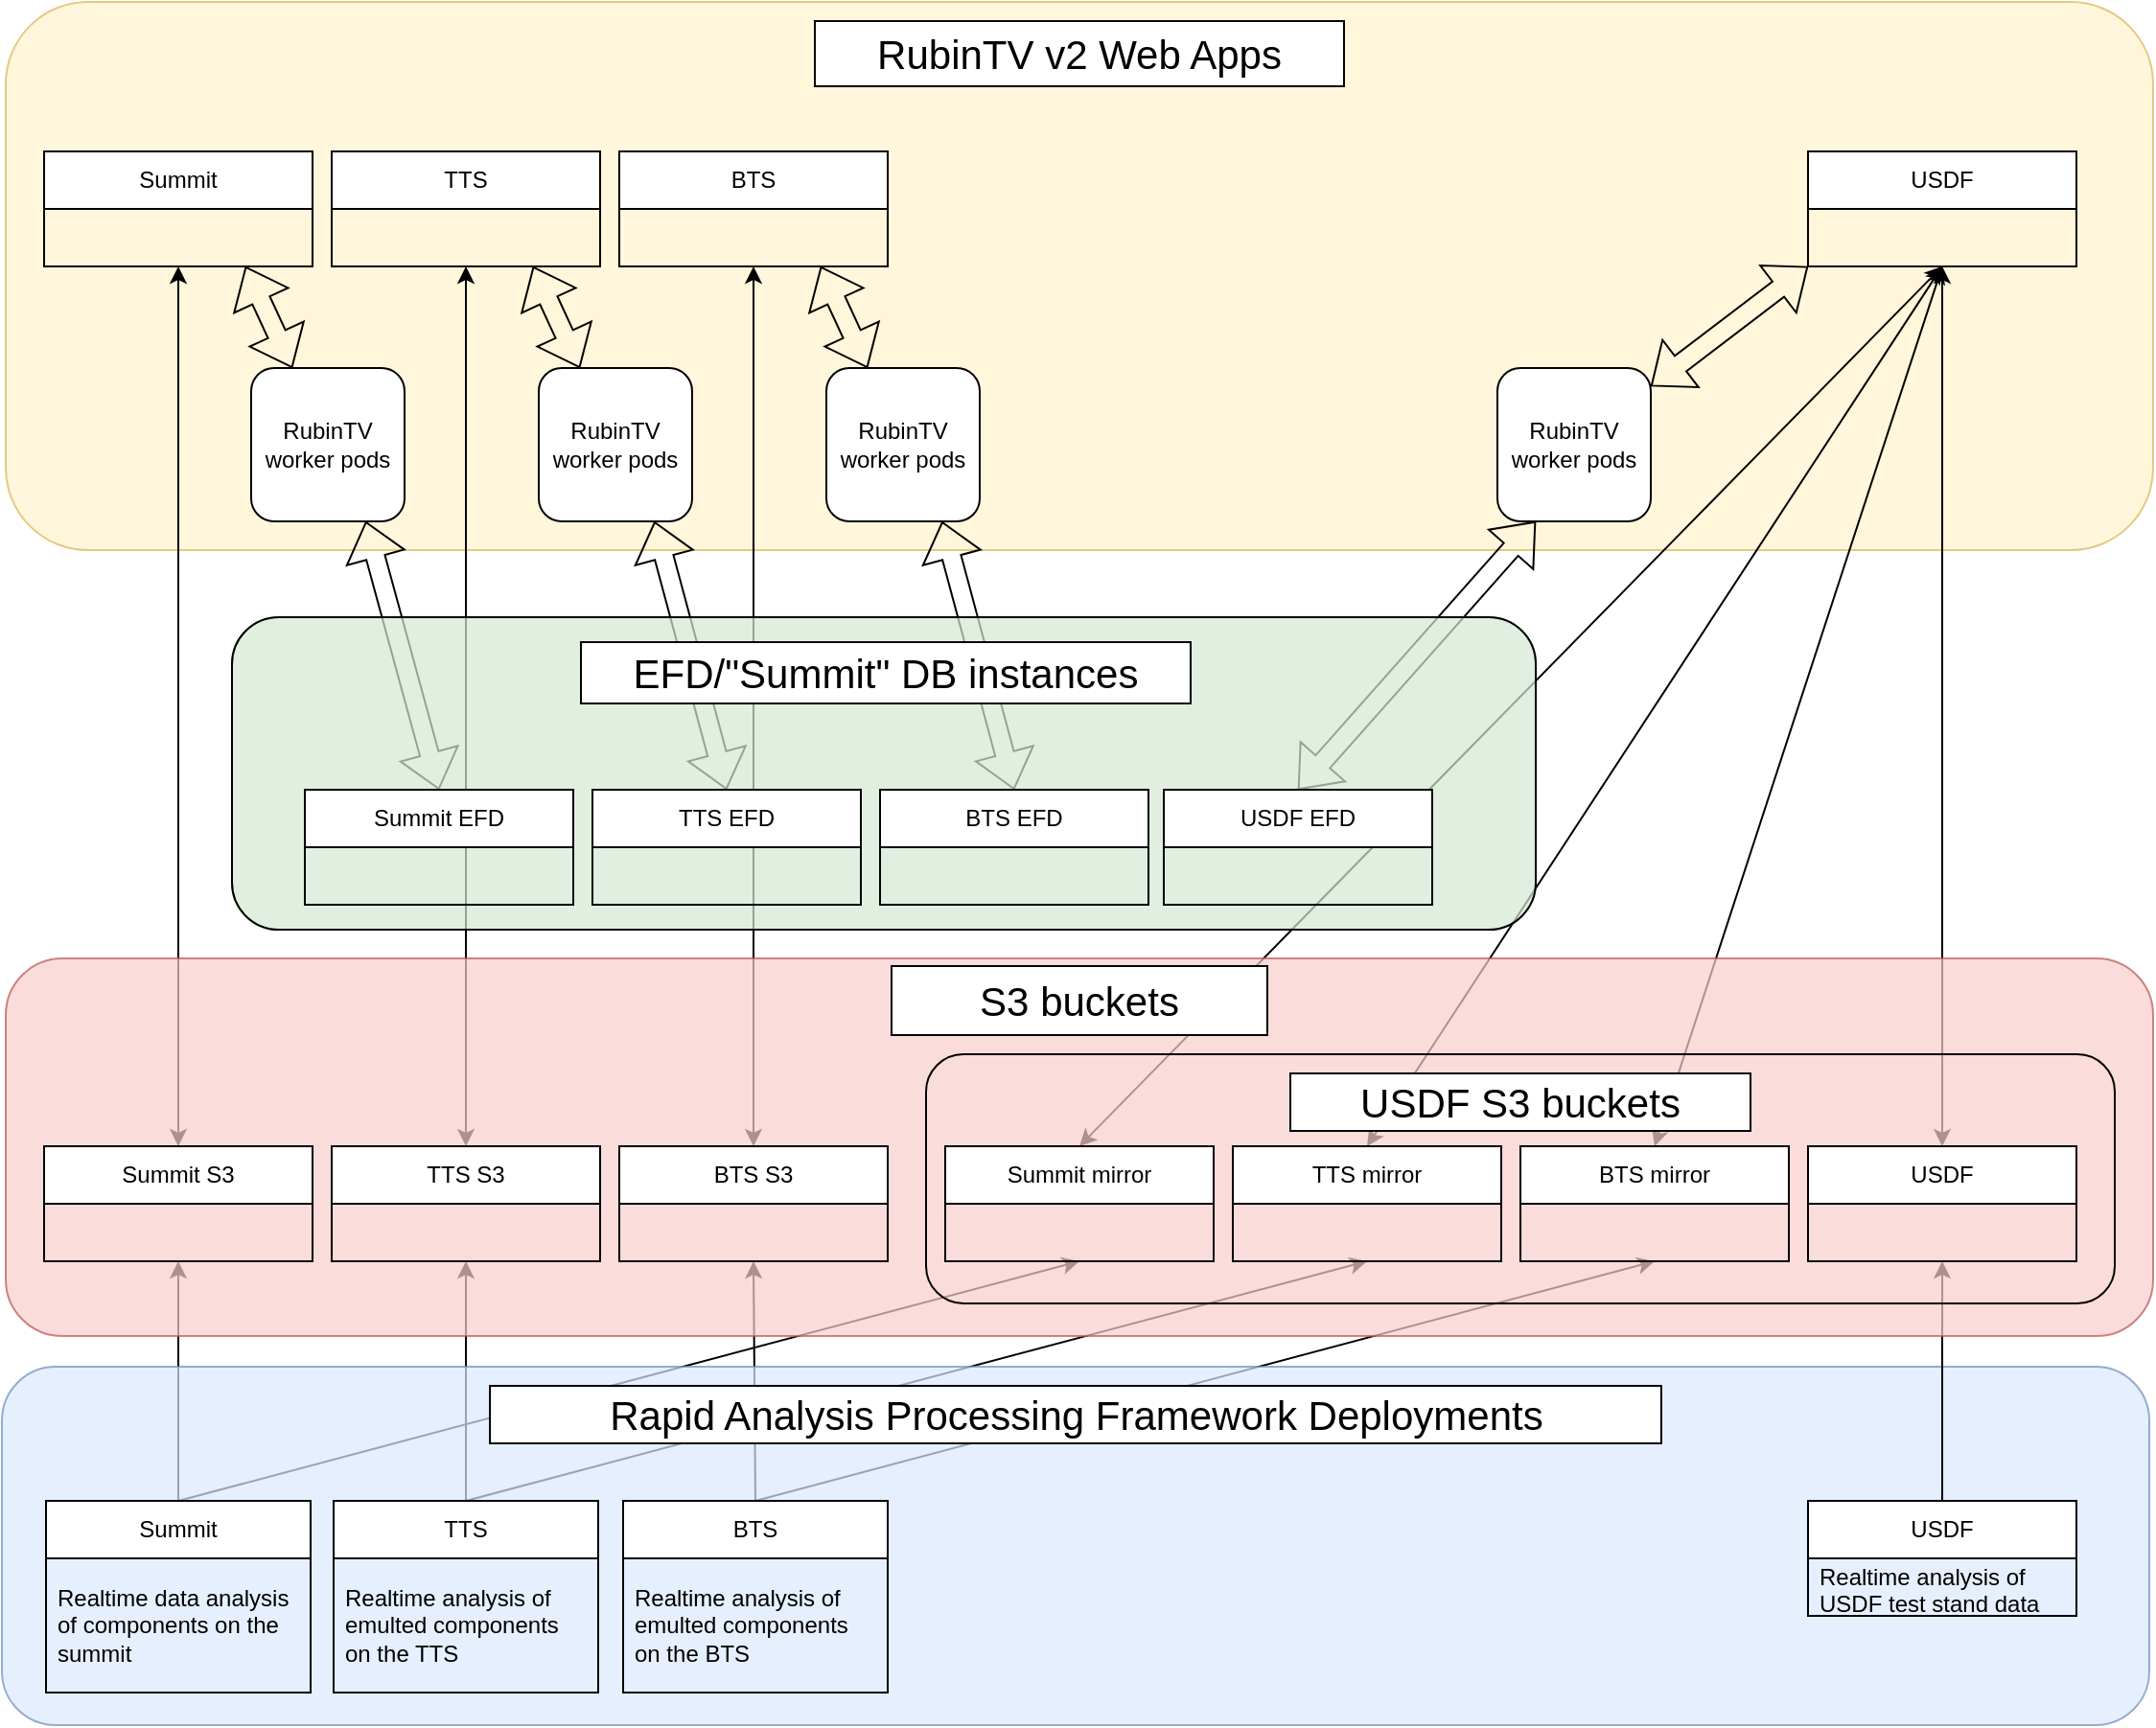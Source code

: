 <mxfile version="22.0.2" type="device">
  <diagram name="Page-1" id="IMjCWrvAuqWz7FHaYjWo">
    <mxGraphModel dx="4247" dy="1351" grid="0" gridSize="10" guides="1" tooltips="1" connect="1" arrows="1" fold="1" page="1" pageScale="1" pageWidth="2336" pageHeight="1654" math="0" shadow="0">
      <root>
        <mxCell id="0" />
        <mxCell id="1" parent="0" />
        <mxCell id="PLGpDg-OFUtUU8TYexSK-134" value="" style="rounded=1;whiteSpace=wrap;html=1;fillColor=#fff2cc;strokeColor=#d6b656;opacity=70;" parent="1" vertex="1">
          <mxGeometry x="-1898" y="251" width="1120" height="286" as="geometry" />
        </mxCell>
        <mxCell id="PLGpDg-OFUtUU8TYexSK-170" value="" style="endArrow=classic;html=1;rounded=0;exitX=0.5;exitY=0;exitDx=0;exitDy=0;entryX=0.5;entryY=1;entryDx=0;entryDy=0;startArrow=classic;startFill=1;" parent="1" source="PLGpDg-OFUtUU8TYexSK-44" target="PLGpDg-OFUtUU8TYexSK-141" edge="1">
          <mxGeometry width="50" height="50" relative="1" as="geometry">
            <mxPoint x="-1960" y="870" as="sourcePoint" />
            <mxPoint x="-1910" y="820" as="targetPoint" />
          </mxGeometry>
        </mxCell>
        <mxCell id="PLGpDg-OFUtUU8TYexSK-171" value="" style="endArrow=classic;html=1;rounded=0;exitX=0.5;exitY=0;exitDx=0;exitDy=0;entryX=0.5;entryY=1;entryDx=0;entryDy=0;startArrow=classic;startFill=1;" parent="1" source="PLGpDg-OFUtUU8TYexSK-40" target="PLGpDg-OFUtUU8TYexSK-137" edge="1">
          <mxGeometry width="50" height="50" relative="1" as="geometry">
            <mxPoint x="-1798" y="858" as="sourcePoint" />
            <mxPoint x="-1658" y="228" as="targetPoint" />
          </mxGeometry>
        </mxCell>
        <mxCell id="PLGpDg-OFUtUU8TYexSK-172" value="" style="endArrow=classic;html=1;rounded=0;exitX=0.5;exitY=0;exitDx=0;exitDy=0;entryX=0.5;entryY=1;entryDx=0;entryDy=0;startArrow=classic;startFill=1;" parent="1" source="PLGpDg-OFUtUU8TYexSK-81" target="PLGpDg-OFUtUU8TYexSK-145" edge="1">
          <mxGeometry width="50" height="50" relative="1" as="geometry">
            <mxPoint x="-1648" y="858" as="sourcePoint" />
            <mxPoint x="-1508" y="198" as="targetPoint" />
          </mxGeometry>
        </mxCell>
        <mxCell id="PLGpDg-OFUtUU8TYexSK-79" value="" style="endArrow=classic;html=1;rounded=0;exitX=0.5;exitY=0;exitDx=0;exitDy=0;entryX=0.5;entryY=1;entryDx=0;entryDy=0;" parent="1" source="PLGpDg-OFUtUU8TYexSK-18" target="PLGpDg-OFUtUU8TYexSK-44" edge="1">
          <mxGeometry width="50" height="50" relative="1" as="geometry">
            <mxPoint x="-1230" y="863" as="sourcePoint" />
            <mxPoint x="-1808" y="891" as="targetPoint" />
          </mxGeometry>
        </mxCell>
        <mxCell id="PLGpDg-OFUtUU8TYexSK-48" value="" style="endArrow=classic;html=1;rounded=0;entryX=0.5;entryY=1;entryDx=0;entryDy=0;exitX=0.5;exitY=0;exitDx=0;exitDy=0;" parent="1" source="PLGpDg-OFUtUU8TYexSK-18" target="PLGpDg-OFUtUU8TYexSK-36" edge="1">
          <mxGeometry width="50" height="50" relative="1" as="geometry">
            <mxPoint x="-1230" y="863" as="sourcePoint" />
            <mxPoint x="-1338.28" y="890.94" as="targetPoint" />
          </mxGeometry>
        </mxCell>
        <mxCell id="PLGpDg-OFUtUU8TYexSK-80" value="" style="endArrow=classic;html=1;rounded=0;exitX=0.5;exitY=0;exitDx=0;exitDy=0;entryX=0.5;entryY=1;entryDx=0;entryDy=0;" parent="1" source="PLGpDg-OFUtUU8TYexSK-23" target="PLGpDg-OFUtUU8TYexSK-40" edge="1">
          <mxGeometry width="50" height="50" relative="1" as="geometry">
            <mxPoint x="-1558" y="1033" as="sourcePoint" />
            <mxPoint x="-1658.096" y="891" as="targetPoint" />
          </mxGeometry>
        </mxCell>
        <mxCell id="PLGpDg-OFUtUU8TYexSK-86" value="" style="endArrow=classic;html=1;rounded=0;exitX=0.5;exitY=0;exitDx=0;exitDy=0;entryX=0.5;entryY=1;entryDx=0;entryDy=0;" parent="1" source="PLGpDg-OFUtUU8TYexSK-23" target="PLGpDg-OFUtUU8TYexSK-50" edge="1">
          <mxGeometry width="50" height="50" relative="1" as="geometry">
            <mxPoint x="-1480" y="1033" as="sourcePoint" />
            <mxPoint x="-1188.14" y="890.94" as="targetPoint" />
          </mxGeometry>
        </mxCell>
        <mxCell id="PLGpDg-OFUtUU8TYexSK-85" value="" style="endArrow=classic;html=1;rounded=0;exitX=0.5;exitY=0;exitDx=0;exitDy=0;entryX=0.5;entryY=1;entryDx=0;entryDy=0;" parent="1" source="PLGpDg-OFUtUU8TYexSK-29" target="PLGpDg-OFUtUU8TYexSK-81" edge="1">
          <mxGeometry width="50" height="50" relative="1" as="geometry">
            <mxPoint x="-1475" y="1043" as="sourcePoint" />
            <mxPoint x="-1510.94" y="891" as="targetPoint" />
          </mxGeometry>
        </mxCell>
        <mxCell id="PLGpDg-OFUtUU8TYexSK-92" value="" style="endArrow=classic;html=1;rounded=0;exitX=0.5;exitY=0;exitDx=0;exitDy=0;entryX=0.5;entryY=1;entryDx=0;entryDy=0;" parent="1" source="PLGpDg-OFUtUU8TYexSK-29" target="PLGpDg-OFUtUU8TYexSK-88" edge="1">
          <mxGeometry width="50" height="50" relative="1" as="geometry">
            <mxPoint x="-1339" y="1043" as="sourcePoint" />
            <mxPoint x="-1037.86" y="890.94" as="targetPoint" />
          </mxGeometry>
        </mxCell>
        <mxCell id="PLGpDg-OFUtUU8TYexSK-174" value="" style="endArrow=classic;html=1;rounded=0;exitX=0.5;exitY=0;exitDx=0;exitDy=0;startArrow=classic;startFill=1;entryX=0.5;entryY=1;entryDx=0;entryDy=0;" parent="1" source="PLGpDg-OFUtUU8TYexSK-54" target="PLGpDg-OFUtUU8TYexSK-161" edge="1">
          <mxGeometry width="50" height="50" relative="1" as="geometry">
            <mxPoint x="-888" y="840" as="sourcePoint" />
            <mxPoint x="-888" y="198" as="targetPoint" />
          </mxGeometry>
        </mxCell>
        <mxCell id="PLGpDg-OFUtUU8TYexSK-175" value="" style="endArrow=classic;html=1;rounded=0;exitX=0.5;exitY=0;exitDx=0;exitDy=0;startArrow=classic;startFill=1;entryX=0.5;entryY=1;entryDx=0;entryDy=0;" parent="1" source="PLGpDg-OFUtUU8TYexSK-88" target="PLGpDg-OFUtUU8TYexSK-161" edge="1">
          <mxGeometry width="50" height="50" relative="1" as="geometry">
            <mxPoint x="-888" y="840" as="sourcePoint" />
            <mxPoint x="-891.383" y="198" as="targetPoint" />
          </mxGeometry>
        </mxCell>
        <mxCell id="PLGpDg-OFUtUU8TYexSK-176" value="" style="endArrow=classic;html=1;rounded=0;exitX=0.5;exitY=0;exitDx=0;exitDy=0;startArrow=classic;startFill=1;entryX=0.5;entryY=1;entryDx=0;entryDy=0;" parent="1" source="PLGpDg-OFUtUU8TYexSK-50" target="PLGpDg-OFUtUU8TYexSK-161" edge="1">
          <mxGeometry width="50" height="50" relative="1" as="geometry">
            <mxPoint x="-888" y="840" as="sourcePoint" />
            <mxPoint x="-894.767" y="198" as="targetPoint" />
          </mxGeometry>
        </mxCell>
        <mxCell id="PLGpDg-OFUtUU8TYexSK-177" value="" style="endArrow=classic;html=1;rounded=0;exitX=0.5;exitY=0;exitDx=0;exitDy=0;startArrow=classic;startFill=1;entryX=0.5;entryY=1;entryDx=0;entryDy=0;" parent="1" source="PLGpDg-OFUtUU8TYexSK-36" target="PLGpDg-OFUtUU8TYexSK-161" edge="1">
          <mxGeometry width="50" height="50" relative="1" as="geometry">
            <mxPoint x="-1230" y="710" as="sourcePoint" />
            <mxPoint x="-898.15" y="198" as="targetPoint" />
          </mxGeometry>
        </mxCell>
        <mxCell id="PLGpDg-OFUtUU8TYexSK-32" value="" style="rounded=1;whiteSpace=wrap;html=1;fillColor=#dae8fc;strokeColor=#6c8ebf;opacity=70;" parent="1" vertex="1">
          <mxGeometry x="-1900" y="963" width="1120" height="187" as="geometry" />
        </mxCell>
        <mxCell id="PLGpDg-OFUtUU8TYexSK-34" value="&lt;font style=&quot;font-size: 21px;&quot;&gt;Rapid Analysis Processing Framework Deployments&lt;/font&gt;" style="text;html=1;strokeColor=default;fillColor=default;align=center;verticalAlign=middle;whiteSpace=wrap;rounded=0;" parent="1" vertex="1">
          <mxGeometry x="-1645.455" y="973" width="610.909" height="30" as="geometry" />
        </mxCell>
        <mxCell id="PLGpDg-OFUtUU8TYexSK-18" value="Summit" style="swimlane;fontStyle=0;childLayout=stackLayout;horizontal=1;startSize=30;horizontalStack=0;resizeParent=1;resizeParentMax=0;resizeLast=0;collapsible=1;marginBottom=0;whiteSpace=wrap;html=1;" parent="1" vertex="1">
          <mxGeometry x="-1877" y="1033" width="138" height="100" as="geometry" />
        </mxCell>
        <mxCell id="PLGpDg-OFUtUU8TYexSK-19" value="Realtime data analysis of components on the summit" style="text;strokeColor=none;fillColor=none;align=left;verticalAlign=middle;spacingLeft=4;spacingRight=4;overflow=hidden;points=[[0,0.5],[1,0.5]];portConstraint=eastwest;rotatable=0;whiteSpace=wrap;html=1;" parent="PLGpDg-OFUtUU8TYexSK-18" vertex="1">
          <mxGeometry y="30" width="138" height="70" as="geometry" />
        </mxCell>
        <mxCell id="PLGpDg-OFUtUU8TYexSK-23" value="TTS" style="swimlane;fontStyle=0;childLayout=stackLayout;horizontal=1;startSize=30;horizontalStack=0;resizeParent=1;resizeParentMax=0;resizeLast=0;collapsible=1;marginBottom=0;whiteSpace=wrap;html=1;" parent="1" vertex="1">
          <mxGeometry x="-1727" y="1033" width="138" height="100" as="geometry" />
        </mxCell>
        <mxCell id="PLGpDg-OFUtUU8TYexSK-24" value="Realtime analysis of emulted components on the TTS" style="text;strokeColor=none;fillColor=none;align=left;verticalAlign=middle;spacingLeft=4;spacingRight=4;overflow=hidden;points=[[0,0.5],[1,0.5]];portConstraint=eastwest;rotatable=0;whiteSpace=wrap;html=1;" parent="PLGpDg-OFUtUU8TYexSK-23" vertex="1">
          <mxGeometry y="30" width="138" height="70" as="geometry" />
        </mxCell>
        <mxCell id="PLGpDg-OFUtUU8TYexSK-29" value="BTS" style="swimlane;fontStyle=0;childLayout=stackLayout;horizontal=1;startSize=30;horizontalStack=0;resizeParent=1;resizeParentMax=0;resizeLast=0;collapsible=1;marginBottom=0;whiteSpace=wrap;html=1;" parent="1" vertex="1">
          <mxGeometry x="-1576" y="1033" width="138" height="100" as="geometry" />
        </mxCell>
        <mxCell id="PLGpDg-OFUtUU8TYexSK-30" value="Realtime analysis of emulted components on the BTS" style="text;strokeColor=none;fillColor=none;align=left;verticalAlign=middle;spacingLeft=4;spacingRight=4;overflow=hidden;points=[[0,0.5],[1,0.5]];portConstraint=eastwest;rotatable=0;whiteSpace=wrap;html=1;" parent="PLGpDg-OFUtUU8TYexSK-29" vertex="1">
          <mxGeometry y="30" width="138" height="70" as="geometry" />
        </mxCell>
        <mxCell id="PLGpDg-OFUtUU8TYexSK-26" value="USDF" style="swimlane;fontStyle=0;childLayout=stackLayout;horizontal=1;startSize=30;horizontalStack=0;resizeParent=1;resizeParentMax=0;resizeLast=0;collapsible=1;marginBottom=0;whiteSpace=wrap;html=1;" parent="1" vertex="1">
          <mxGeometry x="-958" y="1033" width="140" height="60" as="geometry" />
        </mxCell>
        <mxCell id="PLGpDg-OFUtUU8TYexSK-27" value="Realtime analysis of USDF test stand data" style="text;strokeColor=none;fillColor=none;align=left;verticalAlign=middle;spacingLeft=4;spacingRight=4;overflow=hidden;points=[[0,0.5],[1,0.5]];portConstraint=eastwest;rotatable=0;whiteSpace=wrap;html=1;" parent="PLGpDg-OFUtUU8TYexSK-26" vertex="1">
          <mxGeometry y="30" width="140" height="30" as="geometry" />
        </mxCell>
        <mxCell id="PLGpDg-OFUtUU8TYexSK-87" value="" style="endArrow=classic;html=1;rounded=0;exitX=0.5;exitY=0;exitDx=0;exitDy=0;entryX=0.5;entryY=1;entryDx=0;entryDy=0;" parent="1" source="PLGpDg-OFUtUU8TYexSK-26" target="PLGpDg-OFUtUU8TYexSK-54" edge="1">
          <mxGeometry width="50" height="50" relative="1" as="geometry">
            <mxPoint x="-1470" y="1043" as="sourcePoint" />
            <mxPoint x="-888" y="891" as="targetPoint" />
          </mxGeometry>
        </mxCell>
        <mxCell id="PLGpDg-OFUtUU8TYexSK-75" value="" style="rounded=1;whiteSpace=wrap;html=1;fillColor=#f8cecc;strokeColor=#b85450;opacity=70;" parent="1" vertex="1">
          <mxGeometry x="-1898" y="750" width="1120" height="197" as="geometry" />
        </mxCell>
        <mxCell id="PLGpDg-OFUtUU8TYexSK-77" value="&lt;font style=&quot;font-size: 21px;&quot;&gt;S3 buckets&lt;br&gt;&lt;/font&gt;" style="text;html=1;strokeColor=default;fillColor=default;align=center;verticalAlign=middle;whiteSpace=wrap;rounded=0;" parent="1" vertex="1">
          <mxGeometry x="-1436" y="754" width="196" height="36" as="geometry" />
        </mxCell>
        <mxCell id="PLGpDg-OFUtUU8TYexSK-94" value="" style="group" parent="1" vertex="1" connectable="0">
          <mxGeometry x="-1878" y="848" width="440" height="120" as="geometry" />
        </mxCell>
        <mxCell id="PLGpDg-OFUtUU8TYexSK-40" value="TTS&amp;nbsp;S3" style="swimlane;fontStyle=0;childLayout=stackLayout;horizontal=1;startSize=30;horizontalStack=0;resizeParent=1;resizeParentMax=0;resizeLast=0;collapsible=1;marginBottom=0;whiteSpace=wrap;html=1;" parent="PLGpDg-OFUtUU8TYexSK-94" vertex="1">
          <mxGeometry x="150" width="140" height="60" as="geometry" />
        </mxCell>
        <mxCell id="PLGpDg-OFUtUU8TYexSK-44" value="Summit S3" style="swimlane;fontStyle=0;childLayout=stackLayout;horizontal=1;startSize=30;horizontalStack=0;resizeParent=1;resizeParentMax=0;resizeLast=0;collapsible=1;marginBottom=0;whiteSpace=wrap;html=1;" parent="PLGpDg-OFUtUU8TYexSK-94" vertex="1">
          <mxGeometry width="140" height="60" as="geometry" />
        </mxCell>
        <mxCell id="PLGpDg-OFUtUU8TYexSK-81" value="BTS&amp;nbsp;S3" style="swimlane;fontStyle=0;childLayout=stackLayout;horizontal=1;startSize=30;horizontalStack=0;resizeParent=1;resizeParentMax=0;resizeLast=0;collapsible=1;marginBottom=0;whiteSpace=wrap;html=1;" parent="PLGpDg-OFUtUU8TYexSK-94" vertex="1">
          <mxGeometry x="300" width="140" height="60" as="geometry" />
        </mxCell>
        <mxCell id="PLGpDg-OFUtUU8TYexSK-200" value="" style="shape=flexArrow;endArrow=classic;startArrow=classic;html=1;rounded=0;entryX=0.75;entryY=1;entryDx=0;entryDy=0;" parent="1" source="PLGpDg-OFUtUU8TYexSK-206" target="PLGpDg-OFUtUU8TYexSK-141" edge="1">
          <mxGeometry width="100" height="100" relative="1" as="geometry">
            <mxPoint x="-1763" y="443" as="sourcePoint" />
            <mxPoint x="-1773" y="330" as="targetPoint" />
          </mxGeometry>
        </mxCell>
        <mxCell id="PLGpDg-OFUtUU8TYexSK-201" value="" style="shape=flexArrow;endArrow=classic;startArrow=classic;html=1;rounded=0;entryX=0.75;entryY=1;entryDx=0;entryDy=0;" parent="1" source="PLGpDg-OFUtUU8TYexSK-211" target="PLGpDg-OFUtUU8TYexSK-137" edge="1">
          <mxGeometry width="100" height="100" relative="1" as="geometry">
            <mxPoint x="-2300" y="603" as="sourcePoint" />
            <mxPoint x="-1622.44" y="300" as="targetPoint" />
          </mxGeometry>
        </mxCell>
        <mxCell id="PLGpDg-OFUtUU8TYexSK-202" value="" style="shape=flexArrow;endArrow=classic;startArrow=classic;html=1;rounded=0;entryX=0.75;entryY=1;entryDx=0;entryDy=0;" parent="1" source="PLGpDg-OFUtUU8TYexSK-213" target="PLGpDg-OFUtUU8TYexSK-145" edge="1">
          <mxGeometry width="100" height="100" relative="1" as="geometry">
            <mxPoint x="-2250" y="672" as="sourcePoint" />
            <mxPoint x="-1472.44" y="270" as="targetPoint" />
          </mxGeometry>
        </mxCell>
        <mxCell id="PLGpDg-OFUtUU8TYexSK-203" value="" style="shape=flexArrow;endArrow=classic;startArrow=classic;html=1;rounded=0;entryX=0;entryY=1;entryDx=0;entryDy=0;" parent="1" source="PLGpDg-OFUtUU8TYexSK-215" target="PLGpDg-OFUtUU8TYexSK-161" edge="1">
          <mxGeometry width="100" height="100" relative="1" as="geometry">
            <mxPoint x="-2240" y="682" as="sourcePoint" />
            <mxPoint x="-957.72" y="269.97" as="targetPoint" />
          </mxGeometry>
        </mxCell>
        <mxCell id="PLGpDg-OFUtUU8TYexSK-209" value="" style="shape=flexArrow;endArrow=classic;startArrow=classic;html=1;rounded=0;exitX=0.5;exitY=0;exitDx=0;exitDy=0;entryX=0.747;entryY=1;entryDx=0;entryDy=0;entryPerimeter=0;" parent="1" source="PLGpDg-OFUtUU8TYexSK-179" target="PLGpDg-OFUtUU8TYexSK-206" edge="1">
          <mxGeometry width="100" height="100" relative="1" as="geometry">
            <mxPoint x="-1672" y="662" as="sourcePoint" />
            <mxPoint x="-1773" y="330" as="targetPoint" />
          </mxGeometry>
        </mxCell>
        <mxCell id="PLGpDg-OFUtUU8TYexSK-206" value="RubinTV worker pods" style="rounded=1;whiteSpace=wrap;html=1;" parent="1" vertex="1">
          <mxGeometry x="-1770" y="442" width="80" height="80" as="geometry" />
        </mxCell>
        <mxCell id="PLGpDg-OFUtUU8TYexSK-212" value="" style="shape=flexArrow;endArrow=classic;startArrow=classic;html=1;rounded=0;exitX=0.5;exitY=0;exitDx=0;exitDy=0;entryX=0.754;entryY=1;entryDx=0;entryDy=0;entryPerimeter=0;" parent="1" source="PLGpDg-OFUtUU8TYexSK-183" target="PLGpDg-OFUtUU8TYexSK-211" edge="1">
          <mxGeometry width="100" height="100" relative="1" as="geometry">
            <mxPoint x="-1522" y="662" as="sourcePoint" />
            <mxPoint x="-1622" y="330" as="targetPoint" />
          </mxGeometry>
        </mxCell>
        <mxCell id="PLGpDg-OFUtUU8TYexSK-211" value="RubinTV worker pods" style="rounded=1;whiteSpace=wrap;html=1;" parent="1" vertex="1">
          <mxGeometry x="-1620" y="442" width="80" height="80" as="geometry" />
        </mxCell>
        <mxCell id="PLGpDg-OFUtUU8TYexSK-214" value="" style="shape=flexArrow;endArrow=classic;startArrow=classic;html=1;rounded=0;exitX=0.5;exitY=0;exitDx=0;exitDy=0;entryX=0.754;entryY=1;entryDx=0;entryDy=0;entryPerimeter=0;" parent="1" source="PLGpDg-OFUtUU8TYexSK-187" target="PLGpDg-OFUtUU8TYexSK-213" edge="1">
          <mxGeometry width="100" height="100" relative="1" as="geometry">
            <mxPoint x="-1372" y="662" as="sourcePoint" />
            <mxPoint x="-1472" y="330" as="targetPoint" />
          </mxGeometry>
        </mxCell>
        <mxCell id="PLGpDg-OFUtUU8TYexSK-213" value="RubinTV worker pods" style="rounded=1;whiteSpace=wrap;html=1;" parent="1" vertex="1">
          <mxGeometry x="-1470" y="442" width="80" height="80" as="geometry" />
        </mxCell>
        <mxCell id="PLGpDg-OFUtUU8TYexSK-216" value="" style="shape=flexArrow;endArrow=classic;startArrow=classic;html=1;rounded=0;exitX=0.5;exitY=0;exitDx=0;exitDy=0;entryX=0.25;entryY=1;entryDx=0;entryDy=0;" parent="1" source="PLGpDg-OFUtUU8TYexSK-191" target="PLGpDg-OFUtUU8TYexSK-215" edge="1">
          <mxGeometry width="100" height="100" relative="1" as="geometry">
            <mxPoint x="-1224" y="662" as="sourcePoint" />
            <mxPoint x="-958" y="330" as="targetPoint" />
          </mxGeometry>
        </mxCell>
        <mxCell id="PLGpDg-OFUtUU8TYexSK-215" value="RubinTV worker pods" style="rounded=1;whiteSpace=wrap;html=1;" parent="1" vertex="1">
          <mxGeometry x="-1120" y="442" width="80" height="80" as="geometry" />
        </mxCell>
        <mxCell id="PLGpDg-OFUtUU8TYexSK-217" value="" style="group;fillColor=#d5e8d4;strokeColor=#82b366;rounded=1;opacity=70;container=0;" parent="1" vertex="1" connectable="0">
          <mxGeometry x="-1780" y="572" width="680" height="163" as="geometry" />
        </mxCell>
        <mxCell id="PLGpDg-OFUtUU8TYexSK-58" value="" style="rounded=1;whiteSpace=wrap;html=1;fillColor=none;" parent="1" vertex="1">
          <mxGeometry x="-1418" y="800" width="620" height="130" as="geometry" />
        </mxCell>
        <mxCell id="PLGpDg-OFUtUU8TYexSK-93" value="" style="group" parent="1" vertex="1" connectable="0">
          <mxGeometry x="-1408" y="848" width="590" height="120" as="geometry" />
        </mxCell>
        <mxCell id="PLGpDg-OFUtUU8TYexSK-36" value="Summit mirror" style="swimlane;fontStyle=0;childLayout=stackLayout;horizontal=1;startSize=30;horizontalStack=0;resizeParent=1;resizeParentMax=0;resizeLast=0;collapsible=1;marginBottom=0;whiteSpace=wrap;html=1;" parent="PLGpDg-OFUtUU8TYexSK-93" vertex="1">
          <mxGeometry width="140" height="60" as="geometry" />
        </mxCell>
        <mxCell id="PLGpDg-OFUtUU8TYexSK-50" value="TTS mirror" style="swimlane;fontStyle=0;childLayout=stackLayout;horizontal=1;startSize=30;horizontalStack=0;resizeParent=1;resizeParentMax=0;resizeLast=0;collapsible=1;marginBottom=0;whiteSpace=wrap;html=1;" parent="PLGpDg-OFUtUU8TYexSK-93" vertex="1">
          <mxGeometry x="150" width="140" height="60" as="geometry" />
        </mxCell>
        <mxCell id="PLGpDg-OFUtUU8TYexSK-54" value="USDF&lt;br&gt;" style="swimlane;fontStyle=0;childLayout=stackLayout;horizontal=1;startSize=30;horizontalStack=0;resizeParent=1;resizeParentMax=0;resizeLast=0;collapsible=1;marginBottom=0;whiteSpace=wrap;html=1;" parent="PLGpDg-OFUtUU8TYexSK-93" vertex="1">
          <mxGeometry x="450" width="140" height="60" as="geometry" />
        </mxCell>
        <mxCell id="PLGpDg-OFUtUU8TYexSK-88" value="BTS mirror" style="swimlane;fontStyle=0;childLayout=stackLayout;horizontal=1;startSize=30;horizontalStack=0;resizeParent=1;resizeParentMax=0;resizeLast=0;collapsible=1;marginBottom=0;whiteSpace=wrap;html=1;" parent="PLGpDg-OFUtUU8TYexSK-93" vertex="1">
          <mxGeometry x="300" width="140" height="60" as="geometry" />
        </mxCell>
        <mxCell id="PLGpDg-OFUtUU8TYexSK-74" value="&lt;font style=&quot;font-size: 21px;&quot;&gt;USDF S3 buckets&lt;br&gt;&lt;/font&gt;" style="text;html=1;strokeColor=default;fillColor=#FFFFFF;align=center;verticalAlign=middle;whiteSpace=wrap;rounded=0;" parent="1" vertex="1">
          <mxGeometry x="-1228" y="810" width="240" height="30" as="geometry" />
        </mxCell>
        <mxCell id="PLGpDg-OFUtUU8TYexSK-204" value="" style="rounded=1;whiteSpace=wrap;html=1;fillColor=none;" parent="1" vertex="1">
          <mxGeometry x="-1780" y="572" width="680" height="163" as="geometry" />
        </mxCell>
        <mxCell id="PLGpDg-OFUtUU8TYexSK-196" value="" style="group" parent="1" vertex="1" connectable="0">
          <mxGeometry x="-1742" y="590" width="588" height="120" as="geometry" />
        </mxCell>
        <mxCell id="PLGpDg-OFUtUU8TYexSK-179" value="Summit EFD" style="swimlane;fontStyle=0;childLayout=stackLayout;horizontal=1;startSize=30;horizontalStack=0;resizeParent=1;resizeParentMax=0;resizeLast=0;collapsible=1;marginBottom=0;whiteSpace=wrap;html=1;" parent="PLGpDg-OFUtUU8TYexSK-196" vertex="1">
          <mxGeometry y="72" width="140" height="60" as="geometry" />
        </mxCell>
        <mxCell id="PLGpDg-OFUtUU8TYexSK-183" value="TTS EFD" style="swimlane;fontStyle=0;childLayout=stackLayout;horizontal=1;startSize=30;horizontalStack=0;resizeParent=1;resizeParentMax=0;resizeLast=0;collapsible=1;marginBottom=0;whiteSpace=wrap;html=1;" parent="PLGpDg-OFUtUU8TYexSK-196" vertex="1">
          <mxGeometry x="150" y="72" width="140" height="60" as="geometry" />
        </mxCell>
        <mxCell id="PLGpDg-OFUtUU8TYexSK-187" value="BTS EFD" style="swimlane;fontStyle=0;childLayout=stackLayout;horizontal=1;startSize=30;horizontalStack=0;resizeParent=1;resizeParentMax=0;resizeLast=0;collapsible=1;marginBottom=0;whiteSpace=wrap;html=1;" parent="PLGpDg-OFUtUU8TYexSK-196" vertex="1">
          <mxGeometry x="300" y="72" width="140" height="60" as="geometry" />
        </mxCell>
        <mxCell id="PLGpDg-OFUtUU8TYexSK-191" value="USDF EFD" style="swimlane;fontStyle=0;childLayout=stackLayout;horizontal=1;startSize=30;horizontalStack=0;resizeParent=1;resizeParentMax=0;resizeLast=0;collapsible=1;marginBottom=0;whiteSpace=wrap;html=1;" parent="PLGpDg-OFUtUU8TYexSK-196" vertex="1">
          <mxGeometry x="448" y="72" width="140" height="60" as="geometry" />
        </mxCell>
        <mxCell id="PLGpDg-OFUtUU8TYexSK-205" value="&lt;font style=&quot;font-size: 21px;&quot;&gt;EFD/&quot;Summit&quot; DB instances&lt;br&gt;&lt;/font&gt;" style="text;html=1;strokeColor=default;fillColor=default;align=center;verticalAlign=middle;whiteSpace=wrap;rounded=0;" parent="1" vertex="1">
          <mxGeometry x="-1598" y="585" width="318" height="32" as="geometry" />
        </mxCell>
        <mxCell id="PLGpDg-OFUtUU8TYexSK-135" value="&lt;font style=&quot;font-size: 21px;&quot;&gt;RubinTV v2 Web Apps&lt;br&gt;&lt;/font&gt;" style="text;html=1;strokeColor=default;fillColor=default;align=center;verticalAlign=middle;whiteSpace=wrap;rounded=0;" parent="1" vertex="1">
          <mxGeometry x="-1476" y="261" width="276" height="34" as="geometry" />
        </mxCell>
        <mxCell id="PLGpDg-OFUtUU8TYexSK-136" value="" style="group" parent="1" vertex="1" connectable="0">
          <mxGeometry x="-1878" y="329" width="440" height="120" as="geometry" />
        </mxCell>
        <mxCell id="PLGpDg-OFUtUU8TYexSK-137" value="TTS" style="swimlane;fontStyle=0;childLayout=stackLayout;horizontal=1;startSize=30;horizontalStack=0;resizeParent=1;resizeParentMax=0;resizeLast=0;collapsible=1;marginBottom=0;whiteSpace=wrap;html=1;" parent="PLGpDg-OFUtUU8TYexSK-136" vertex="1">
          <mxGeometry x="150" width="140" height="60" as="geometry" />
        </mxCell>
        <mxCell id="PLGpDg-OFUtUU8TYexSK-141" value="Summit" style="swimlane;fontStyle=0;childLayout=stackLayout;horizontal=1;startSize=30;horizontalStack=0;resizeParent=1;resizeParentMax=0;resizeLast=0;collapsible=1;marginBottom=0;whiteSpace=wrap;html=1;" parent="PLGpDg-OFUtUU8TYexSK-136" vertex="1">
          <mxGeometry width="140" height="60" as="geometry" />
        </mxCell>
        <mxCell id="PLGpDg-OFUtUU8TYexSK-145" value="BTS" style="swimlane;fontStyle=0;childLayout=stackLayout;horizontal=1;startSize=30;horizontalStack=0;resizeParent=1;resizeParentMax=0;resizeLast=0;collapsible=1;marginBottom=0;whiteSpace=wrap;html=1;" parent="PLGpDg-OFUtUU8TYexSK-136" vertex="1">
          <mxGeometry x="300" width="140" height="60" as="geometry" />
        </mxCell>
        <mxCell id="PLGpDg-OFUtUU8TYexSK-161" value="USDF&lt;br&gt;" style="swimlane;fontStyle=0;childLayout=stackLayout;horizontal=1;startSize=30;horizontalStack=0;resizeParent=1;resizeParentMax=0;resizeLast=0;collapsible=1;marginBottom=0;whiteSpace=wrap;html=1;" parent="1" vertex="1">
          <mxGeometry x="-958" y="329" width="140" height="60" as="geometry" />
        </mxCell>
      </root>
    </mxGraphModel>
  </diagram>
</mxfile>
